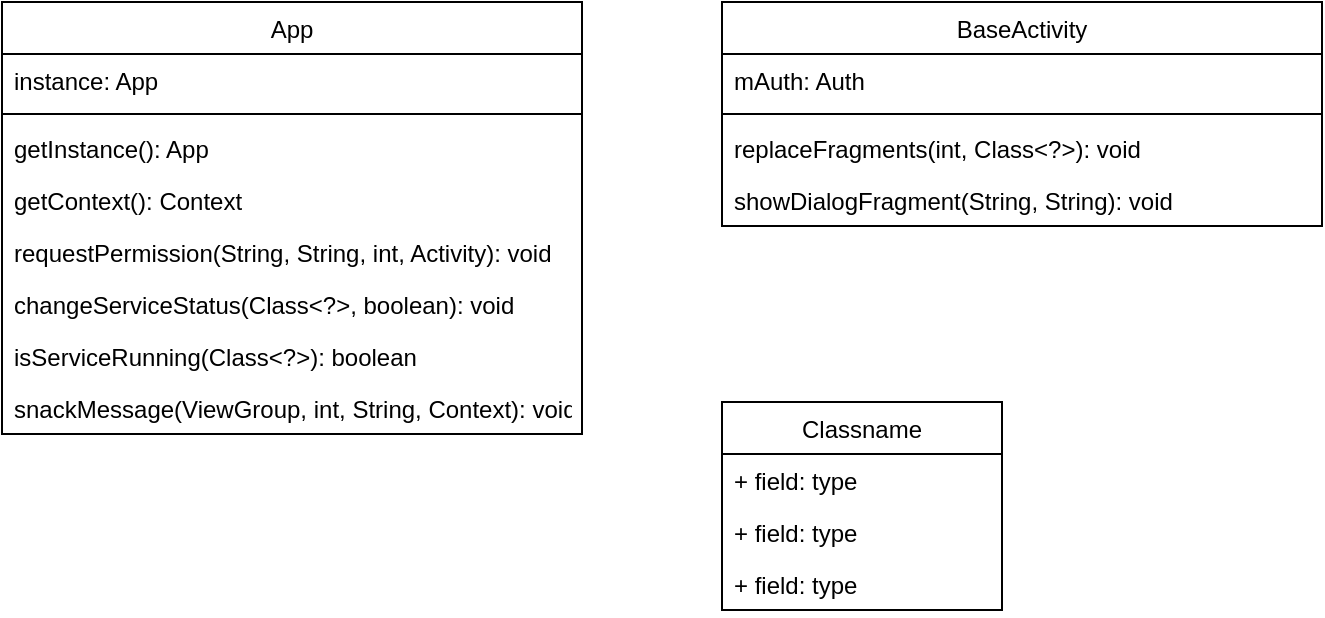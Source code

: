 <mxfile version="13.9.9" type="device"><diagram id="p4XXlHIgbPGYOwoZOx_i" name="Página-1"><mxGraphModel dx="1200" dy="703" grid="1" gridSize="10" guides="1" tooltips="1" connect="1" arrows="1" fold="1" page="1" pageScale="1" pageWidth="1200" pageHeight="1920" math="0" shadow="0"><root><mxCell id="0"/><mxCell id="1" parent="0"/><mxCell id="-J9-3fJBfIZA3SQLyfXU-54" value="App" style="swimlane;fontStyle=0;childLayout=stackLayout;horizontal=1;startSize=26;fillColor=none;horizontalStack=0;resizeParent=1;resizeParentMax=0;resizeLast=0;collapsible=1;marginBottom=0;" vertex="1" parent="1"><mxGeometry x="40" y="120" width="290" height="216" as="geometry"/></mxCell><mxCell id="-J9-3fJBfIZA3SQLyfXU-57" value="instance: App" style="text;strokeColor=none;fillColor=none;align=left;verticalAlign=top;spacingLeft=4;spacingRight=4;overflow=hidden;rotatable=0;points=[[0,0.5],[1,0.5]];portConstraint=eastwest;" vertex="1" parent="-J9-3fJBfIZA3SQLyfXU-54"><mxGeometry y="26" width="290" height="26" as="geometry"/></mxCell><mxCell id="-J9-3fJBfIZA3SQLyfXU-58" value="" style="line;strokeWidth=1;fillColor=none;align=left;verticalAlign=middle;spacingTop=-1;spacingLeft=3;spacingRight=3;rotatable=0;labelPosition=right;points=[];portConstraint=eastwest;" vertex="1" parent="-J9-3fJBfIZA3SQLyfXU-54"><mxGeometry y="52" width="290" height="8" as="geometry"/></mxCell><mxCell id="-J9-3fJBfIZA3SQLyfXU-59" value="getInstance(): App" style="text;strokeColor=none;fillColor=none;align=left;verticalAlign=top;spacingLeft=4;spacingRight=4;overflow=hidden;rotatable=0;points=[[0,0.5],[1,0.5]];portConstraint=eastwest;" vertex="1" parent="-J9-3fJBfIZA3SQLyfXU-54"><mxGeometry y="60" width="290" height="26" as="geometry"/></mxCell><mxCell id="-J9-3fJBfIZA3SQLyfXU-60" value="getContext(): Context" style="text;strokeColor=none;fillColor=none;align=left;verticalAlign=top;spacingLeft=4;spacingRight=4;overflow=hidden;rotatable=0;points=[[0,0.5],[1,0.5]];portConstraint=eastwest;" vertex="1" parent="-J9-3fJBfIZA3SQLyfXU-54"><mxGeometry y="86" width="290" height="26" as="geometry"/></mxCell><mxCell id="-J9-3fJBfIZA3SQLyfXU-61" value="requestPermission(String, String, int, Activity): void" style="text;strokeColor=none;fillColor=none;align=left;verticalAlign=top;spacingLeft=4;spacingRight=4;overflow=hidden;rotatable=0;points=[[0,0.5],[1,0.5]];portConstraint=eastwest;" vertex="1" parent="-J9-3fJBfIZA3SQLyfXU-54"><mxGeometry y="112" width="290" height="26" as="geometry"/></mxCell><mxCell id="-J9-3fJBfIZA3SQLyfXU-62" value="changeServiceStatus(Class&lt;?&gt;, boolean): void" style="text;strokeColor=none;fillColor=none;align=left;verticalAlign=top;spacingLeft=4;spacingRight=4;overflow=hidden;rotatable=0;points=[[0,0.5],[1,0.5]];portConstraint=eastwest;" vertex="1" parent="-J9-3fJBfIZA3SQLyfXU-54"><mxGeometry y="138" width="290" height="26" as="geometry"/></mxCell><mxCell id="-J9-3fJBfIZA3SQLyfXU-64" value="isServiceRunning(Class&lt;?&gt;): boolean" style="text;strokeColor=none;fillColor=none;align=left;verticalAlign=top;spacingLeft=4;spacingRight=4;overflow=hidden;rotatable=0;points=[[0,0.5],[1,0.5]];portConstraint=eastwest;" vertex="1" parent="-J9-3fJBfIZA3SQLyfXU-54"><mxGeometry y="164" width="290" height="26" as="geometry"/></mxCell><mxCell id="-J9-3fJBfIZA3SQLyfXU-65" value="snackMessage(ViewGroup, int, String, Context): void " style="text;strokeColor=none;fillColor=none;align=left;verticalAlign=top;spacingLeft=4;spacingRight=4;overflow=hidden;rotatable=0;points=[[0,0.5],[1,0.5]];portConstraint=eastwest;" vertex="1" parent="-J9-3fJBfIZA3SQLyfXU-54"><mxGeometry y="190" width="290" height="26" as="geometry"/></mxCell><mxCell id="-J9-3fJBfIZA3SQLyfXU-66" value="BaseActivity" style="swimlane;fontStyle=0;childLayout=stackLayout;horizontal=1;startSize=26;fillColor=none;horizontalStack=0;resizeParent=1;resizeParentMax=0;resizeLast=0;collapsible=1;marginBottom=0;" vertex="1" parent="1"><mxGeometry x="400" y="120" width="300" height="112" as="geometry"/></mxCell><mxCell id="-J9-3fJBfIZA3SQLyfXU-67" value="mAuth: Auth" style="text;strokeColor=none;fillColor=none;align=left;verticalAlign=top;spacingLeft=4;spacingRight=4;overflow=hidden;rotatable=0;points=[[0,0.5],[1,0.5]];portConstraint=eastwest;" vertex="1" parent="-J9-3fJBfIZA3SQLyfXU-66"><mxGeometry y="26" width="300" height="26" as="geometry"/></mxCell><mxCell id="-J9-3fJBfIZA3SQLyfXU-68" value="" style="line;strokeWidth=1;fillColor=none;align=left;verticalAlign=middle;spacingTop=-1;spacingLeft=3;spacingRight=3;rotatable=0;labelPosition=right;points=[];portConstraint=eastwest;" vertex="1" parent="-J9-3fJBfIZA3SQLyfXU-66"><mxGeometry y="52" width="300" height="8" as="geometry"/></mxCell><mxCell id="-J9-3fJBfIZA3SQLyfXU-69" value="replaceFragments(int, Class&lt;?&gt;): void" style="text;strokeColor=none;fillColor=none;align=left;verticalAlign=top;spacingLeft=4;spacingRight=4;overflow=hidden;rotatable=0;points=[[0,0.5],[1,0.5]];portConstraint=eastwest;" vertex="1" parent="-J9-3fJBfIZA3SQLyfXU-66"><mxGeometry y="60" width="300" height="26" as="geometry"/></mxCell><mxCell id="-J9-3fJBfIZA3SQLyfXU-70" value="showDialogFragment(String, String): void" style="text;strokeColor=none;fillColor=none;align=left;verticalAlign=top;spacingLeft=4;spacingRight=4;overflow=hidden;rotatable=0;points=[[0,0.5],[1,0.5]];portConstraint=eastwest;" vertex="1" parent="-J9-3fJBfIZA3SQLyfXU-66"><mxGeometry y="86" width="300" height="26" as="geometry"/></mxCell><mxCell id="-J9-3fJBfIZA3SQLyfXU-75" value="Classname" style="swimlane;fontStyle=0;childLayout=stackLayout;horizontal=1;startSize=26;fillColor=none;horizontalStack=0;resizeParent=1;resizeParentMax=0;resizeLast=0;collapsible=1;marginBottom=0;" vertex="1" parent="1"><mxGeometry x="400" y="320" width="140" height="104" as="geometry"/></mxCell><mxCell id="-J9-3fJBfIZA3SQLyfXU-76" value="+ field: type" style="text;strokeColor=none;fillColor=none;align=left;verticalAlign=top;spacingLeft=4;spacingRight=4;overflow=hidden;rotatable=0;points=[[0,0.5],[1,0.5]];portConstraint=eastwest;" vertex="1" parent="-J9-3fJBfIZA3SQLyfXU-75"><mxGeometry y="26" width="140" height="26" as="geometry"/></mxCell><mxCell id="-J9-3fJBfIZA3SQLyfXU-77" value="+ field: type" style="text;strokeColor=none;fillColor=none;align=left;verticalAlign=top;spacingLeft=4;spacingRight=4;overflow=hidden;rotatable=0;points=[[0,0.5],[1,0.5]];portConstraint=eastwest;" vertex="1" parent="-J9-3fJBfIZA3SQLyfXU-75"><mxGeometry y="52" width="140" height="26" as="geometry"/></mxCell><mxCell id="-J9-3fJBfIZA3SQLyfXU-78" value="+ field: type" style="text;strokeColor=none;fillColor=none;align=left;verticalAlign=top;spacingLeft=4;spacingRight=4;overflow=hidden;rotatable=0;points=[[0,0.5],[1,0.5]];portConstraint=eastwest;" vertex="1" parent="-J9-3fJBfIZA3SQLyfXU-75"><mxGeometry y="78" width="140" height="26" as="geometry"/></mxCell></root></mxGraphModel></diagram></mxfile>
